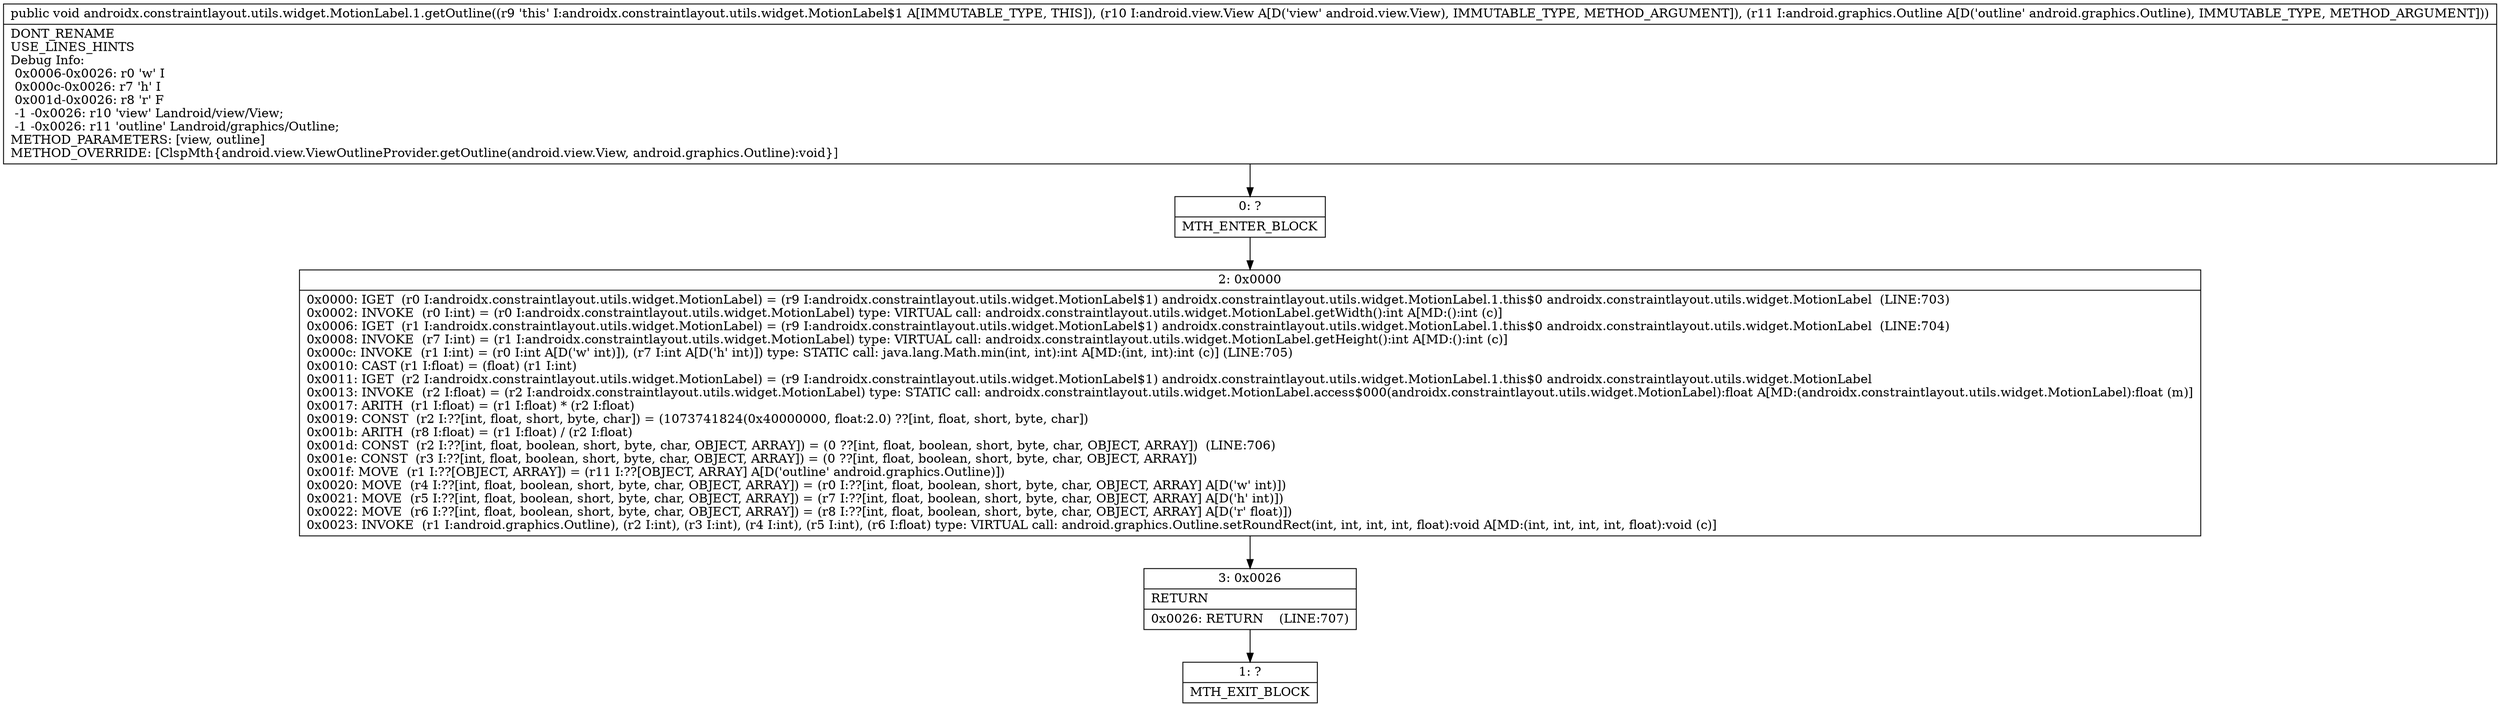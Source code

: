 digraph "CFG forandroidx.constraintlayout.utils.widget.MotionLabel.1.getOutline(Landroid\/view\/View;Landroid\/graphics\/Outline;)V" {
Node_0 [shape=record,label="{0\:\ ?|MTH_ENTER_BLOCK\l}"];
Node_2 [shape=record,label="{2\:\ 0x0000|0x0000: IGET  (r0 I:androidx.constraintlayout.utils.widget.MotionLabel) = (r9 I:androidx.constraintlayout.utils.widget.MotionLabel$1) androidx.constraintlayout.utils.widget.MotionLabel.1.this$0 androidx.constraintlayout.utils.widget.MotionLabel  (LINE:703)\l0x0002: INVOKE  (r0 I:int) = (r0 I:androidx.constraintlayout.utils.widget.MotionLabel) type: VIRTUAL call: androidx.constraintlayout.utils.widget.MotionLabel.getWidth():int A[MD:():int (c)]\l0x0006: IGET  (r1 I:androidx.constraintlayout.utils.widget.MotionLabel) = (r9 I:androidx.constraintlayout.utils.widget.MotionLabel$1) androidx.constraintlayout.utils.widget.MotionLabel.1.this$0 androidx.constraintlayout.utils.widget.MotionLabel  (LINE:704)\l0x0008: INVOKE  (r7 I:int) = (r1 I:androidx.constraintlayout.utils.widget.MotionLabel) type: VIRTUAL call: androidx.constraintlayout.utils.widget.MotionLabel.getHeight():int A[MD:():int (c)]\l0x000c: INVOKE  (r1 I:int) = (r0 I:int A[D('w' int)]), (r7 I:int A[D('h' int)]) type: STATIC call: java.lang.Math.min(int, int):int A[MD:(int, int):int (c)] (LINE:705)\l0x0010: CAST (r1 I:float) = (float) (r1 I:int) \l0x0011: IGET  (r2 I:androidx.constraintlayout.utils.widget.MotionLabel) = (r9 I:androidx.constraintlayout.utils.widget.MotionLabel$1) androidx.constraintlayout.utils.widget.MotionLabel.1.this$0 androidx.constraintlayout.utils.widget.MotionLabel \l0x0013: INVOKE  (r2 I:float) = (r2 I:androidx.constraintlayout.utils.widget.MotionLabel) type: STATIC call: androidx.constraintlayout.utils.widget.MotionLabel.access$000(androidx.constraintlayout.utils.widget.MotionLabel):float A[MD:(androidx.constraintlayout.utils.widget.MotionLabel):float (m)]\l0x0017: ARITH  (r1 I:float) = (r1 I:float) * (r2 I:float) \l0x0019: CONST  (r2 I:??[int, float, short, byte, char]) = (1073741824(0x40000000, float:2.0) ??[int, float, short, byte, char]) \l0x001b: ARITH  (r8 I:float) = (r1 I:float) \/ (r2 I:float) \l0x001d: CONST  (r2 I:??[int, float, boolean, short, byte, char, OBJECT, ARRAY]) = (0 ??[int, float, boolean, short, byte, char, OBJECT, ARRAY])  (LINE:706)\l0x001e: CONST  (r3 I:??[int, float, boolean, short, byte, char, OBJECT, ARRAY]) = (0 ??[int, float, boolean, short, byte, char, OBJECT, ARRAY]) \l0x001f: MOVE  (r1 I:??[OBJECT, ARRAY]) = (r11 I:??[OBJECT, ARRAY] A[D('outline' android.graphics.Outline)]) \l0x0020: MOVE  (r4 I:??[int, float, boolean, short, byte, char, OBJECT, ARRAY]) = (r0 I:??[int, float, boolean, short, byte, char, OBJECT, ARRAY] A[D('w' int)]) \l0x0021: MOVE  (r5 I:??[int, float, boolean, short, byte, char, OBJECT, ARRAY]) = (r7 I:??[int, float, boolean, short, byte, char, OBJECT, ARRAY] A[D('h' int)]) \l0x0022: MOVE  (r6 I:??[int, float, boolean, short, byte, char, OBJECT, ARRAY]) = (r8 I:??[int, float, boolean, short, byte, char, OBJECT, ARRAY] A[D('r' float)]) \l0x0023: INVOKE  (r1 I:android.graphics.Outline), (r2 I:int), (r3 I:int), (r4 I:int), (r5 I:int), (r6 I:float) type: VIRTUAL call: android.graphics.Outline.setRoundRect(int, int, int, int, float):void A[MD:(int, int, int, int, float):void (c)]\l}"];
Node_3 [shape=record,label="{3\:\ 0x0026|RETURN\l|0x0026: RETURN    (LINE:707)\l}"];
Node_1 [shape=record,label="{1\:\ ?|MTH_EXIT_BLOCK\l}"];
MethodNode[shape=record,label="{public void androidx.constraintlayout.utils.widget.MotionLabel.1.getOutline((r9 'this' I:androidx.constraintlayout.utils.widget.MotionLabel$1 A[IMMUTABLE_TYPE, THIS]), (r10 I:android.view.View A[D('view' android.view.View), IMMUTABLE_TYPE, METHOD_ARGUMENT]), (r11 I:android.graphics.Outline A[D('outline' android.graphics.Outline), IMMUTABLE_TYPE, METHOD_ARGUMENT]))  | DONT_RENAME\lUSE_LINES_HINTS\lDebug Info:\l  0x0006\-0x0026: r0 'w' I\l  0x000c\-0x0026: r7 'h' I\l  0x001d\-0x0026: r8 'r' F\l  \-1 \-0x0026: r10 'view' Landroid\/view\/View;\l  \-1 \-0x0026: r11 'outline' Landroid\/graphics\/Outline;\lMETHOD_PARAMETERS: [view, outline]\lMETHOD_OVERRIDE: [ClspMth\{android.view.ViewOutlineProvider.getOutline(android.view.View, android.graphics.Outline):void\}]\l}"];
MethodNode -> Node_0;Node_0 -> Node_2;
Node_2 -> Node_3;
Node_3 -> Node_1;
}

